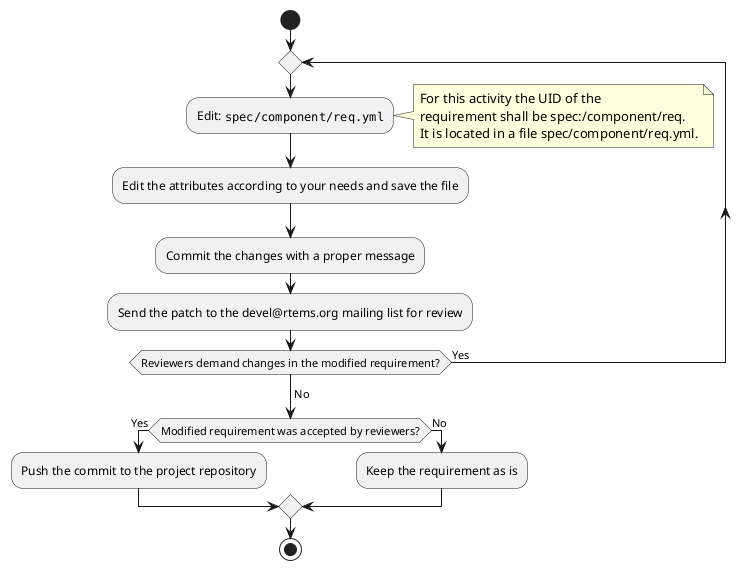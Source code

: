 ' SPDX-License-Identifier: CC-BY-SA-4.0

' Copyright (C) 2019, 2020 embedded brains GmbH (http://www.embedded-brains.de)

@startuml

start

repeat
  :Edit: ""spec/component/req.yml"";

  note right
    For this activity the UID of the
    requirement shall be spec:/component/req.
    It is located in a file spec/component/req.yml.
  end note

  :Edit the attributes according to your needs and save the file;

  :Commit the changes with a proper message;

  :Send the patch to the devel@rtems.org mailing list for review;
repeat while (Reviewers demand changes in the modified requirement?) is (Yes)
->No;

if (Modified requirement was accepted by reviewers?) then (Yes)
  :Push the commit to the project repository;
else (No)
  :Keep the requirement as is;
endif

stop

@enduml
